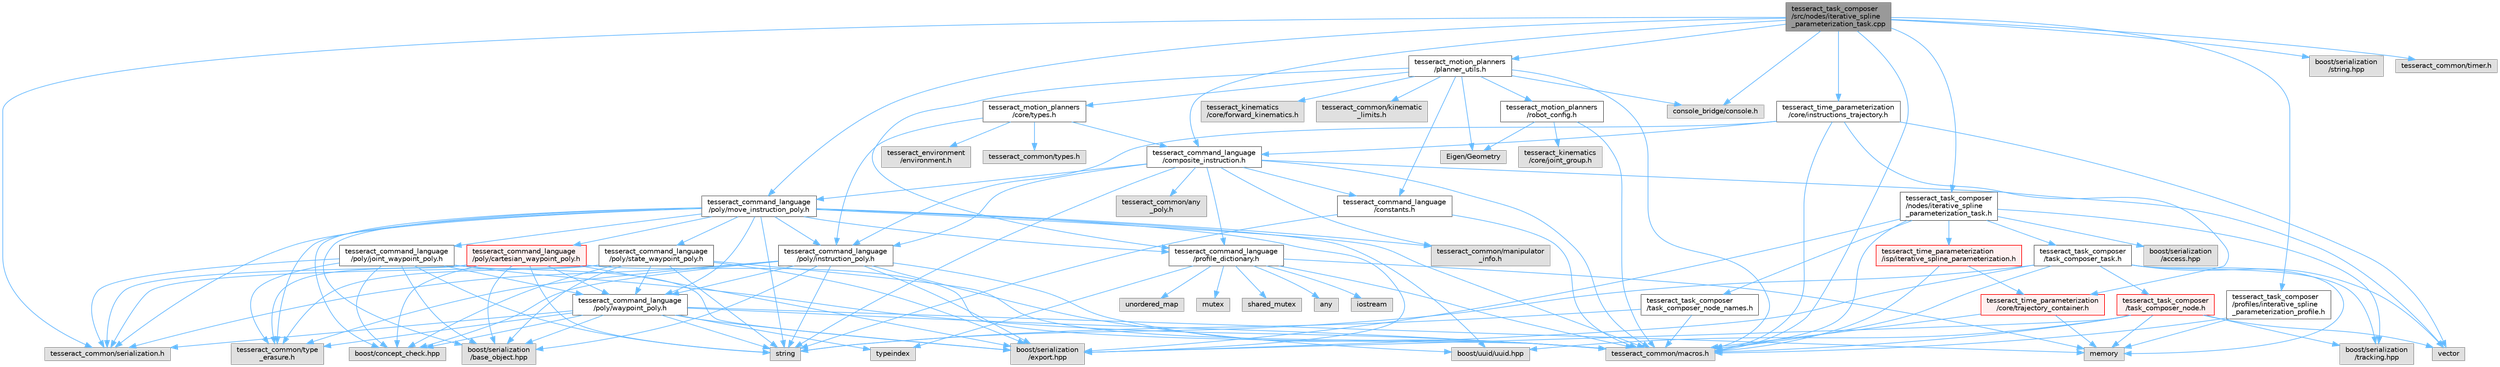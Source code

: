 digraph "tesseract_task_composer/src/nodes/iterative_spline_parameterization_task.cpp"
{
 // LATEX_PDF_SIZE
  bgcolor="transparent";
  edge [fontname=Helvetica,fontsize=10,labelfontname=Helvetica,labelfontsize=10];
  node [fontname=Helvetica,fontsize=10,shape=box,height=0.2,width=0.4];
  Node1 [label="tesseract_task_composer\l/src/nodes/iterative_spline\l_parameterization_task.cpp",height=0.2,width=0.4,color="gray40", fillcolor="grey60", style="filled", fontcolor="black",tooltip="Perform iterative spline time parameterization."];
  Node1 -> Node2 [color="steelblue1",style="solid"];
  Node2 [label="tesseract_common/macros.h",height=0.2,width=0.4,color="grey60", fillcolor="#E0E0E0", style="filled",tooltip=" "];
  Node1 -> Node3 [color="steelblue1",style="solid"];
  Node3 [label="console_bridge/console.h",height=0.2,width=0.4,color="grey60", fillcolor="#E0E0E0", style="filled",tooltip=" "];
  Node1 -> Node4 [color="steelblue1",style="solid"];
  Node4 [label="boost/serialization\l/string.hpp",height=0.2,width=0.4,color="grey60", fillcolor="#E0E0E0", style="filled",tooltip=" "];
  Node1 -> Node5 [color="steelblue1",style="solid"];
  Node5 [label="tesseract_common/timer.h",height=0.2,width=0.4,color="grey60", fillcolor="#E0E0E0", style="filled",tooltip=" "];
  Node1 -> Node6 [color="steelblue1",style="solid"];
  Node6 [label="tesseract_motion_planners\l/planner_utils.h",height=0.2,width=0.4,color="grey40", fillcolor="white", style="filled",URL="$da/de3/planner__utils_8h.html",tooltip=" "];
  Node6 -> Node2 [color="steelblue1",style="solid"];
  Node6 -> Node7 [color="steelblue1",style="solid"];
  Node7 [label="Eigen/Geometry",height=0.2,width=0.4,color="grey60", fillcolor="#E0E0E0", style="filled",tooltip=" "];
  Node6 -> Node3 [color="steelblue1",style="solid"];
  Node6 -> Node8 [color="steelblue1",style="solid"];
  Node8 [label="tesseract_command_language\l/constants.h",height=0.2,width=0.4,color="grey40", fillcolor="white", style="filled",URL="$d2/d6f/constants_8h.html",tooltip="Containst Tesseract Command Language constants."];
  Node8 -> Node2 [color="steelblue1",style="solid"];
  Node8 -> Node9 [color="steelblue1",style="solid"];
  Node9 [label="string",height=0.2,width=0.4,color="grey60", fillcolor="#E0E0E0", style="filled",tooltip=" "];
  Node6 -> Node10 [color="steelblue1",style="solid"];
  Node10 [label="tesseract_kinematics\l/core/forward_kinematics.h",height=0.2,width=0.4,color="grey60", fillcolor="#E0E0E0", style="filled",tooltip=" "];
  Node6 -> Node11 [color="steelblue1",style="solid"];
  Node11 [label="tesseract_common/kinematic\l_limits.h",height=0.2,width=0.4,color="grey60", fillcolor="#E0E0E0", style="filled",tooltip=" "];
  Node6 -> Node12 [color="steelblue1",style="solid"];
  Node12 [label="tesseract_motion_planners\l/robot_config.h",height=0.2,width=0.4,color="grey40", fillcolor="white", style="filled",URL="$d2/d80/robot__config_8h.html",tooltip=" "];
  Node12 -> Node2 [color="steelblue1",style="solid"];
  Node12 -> Node7 [color="steelblue1",style="solid"];
  Node12 -> Node13 [color="steelblue1",style="solid"];
  Node13 [label="tesseract_kinematics\l/core/joint_group.h",height=0.2,width=0.4,color="grey60", fillcolor="#E0E0E0", style="filled",tooltip=" "];
  Node6 -> Node14 [color="steelblue1",style="solid"];
  Node14 [label="tesseract_motion_planners\l/core/types.h",height=0.2,width=0.4,color="grey40", fillcolor="white", style="filled",URL="$d1/d6d/tesseract__motion__planners_2core_2include_2tesseract__motion__planners_2core_2types_8h.html",tooltip=" "];
  Node14 -> Node15 [color="steelblue1",style="solid"];
  Node15 [label="tesseract_environment\l/environment.h",height=0.2,width=0.4,color="grey60", fillcolor="#E0E0E0", style="filled",tooltip=" "];
  Node14 -> Node16 [color="steelblue1",style="solid"];
  Node16 [label="tesseract_common/types.h",height=0.2,width=0.4,color="grey60", fillcolor="#E0E0E0", style="filled",tooltip=" "];
  Node14 -> Node17 [color="steelblue1",style="solid"];
  Node17 [label="tesseract_command_language\l/poly/instruction_poly.h",height=0.2,width=0.4,color="grey40", fillcolor="white", style="filled",URL="$d1/db1/instruction__poly_8h.html",tooltip=" "];
  Node17 -> Node2 [color="steelblue1",style="solid"];
  Node17 -> Node9 [color="steelblue1",style="solid"];
  Node17 -> Node18 [color="steelblue1",style="solid"];
  Node18 [label="boost/serialization\l/base_object.hpp",height=0.2,width=0.4,color="grey60", fillcolor="#E0E0E0", style="filled",tooltip=" "];
  Node17 -> Node19 [color="steelblue1",style="solid"];
  Node19 [label="boost/serialization\l/export.hpp",height=0.2,width=0.4,color="grey60", fillcolor="#E0E0E0", style="filled",tooltip=" "];
  Node17 -> Node20 [color="steelblue1",style="solid"];
  Node20 [label="boost/concept_check.hpp",height=0.2,width=0.4,color="grey60", fillcolor="#E0E0E0", style="filled",tooltip=" "];
  Node17 -> Node21 [color="steelblue1",style="solid"];
  Node21 [label="boost/uuid/uuid.hpp",height=0.2,width=0.4,color="grey60", fillcolor="#E0E0E0", style="filled",tooltip=" "];
  Node17 -> Node22 [color="steelblue1",style="solid"];
  Node22 [label="tesseract_command_language\l/poly/waypoint_poly.h",height=0.2,width=0.4,color="grey40", fillcolor="white", style="filled",URL="$d3/dc4/waypoint__poly_8h.html",tooltip=" "];
  Node22 -> Node2 [color="steelblue1",style="solid"];
  Node22 -> Node23 [color="steelblue1",style="solid"];
  Node23 [label="memory",height=0.2,width=0.4,color="grey60", fillcolor="#E0E0E0", style="filled",tooltip=" "];
  Node22 -> Node9 [color="steelblue1",style="solid"];
  Node22 -> Node24 [color="steelblue1",style="solid"];
  Node24 [label="typeindex",height=0.2,width=0.4,color="grey60", fillcolor="#E0E0E0", style="filled",tooltip=" "];
  Node22 -> Node18 [color="steelblue1",style="solid"];
  Node22 -> Node19 [color="steelblue1",style="solid"];
  Node22 -> Node20 [color="steelblue1",style="solid"];
  Node22 -> Node25 [color="steelblue1",style="solid"];
  Node25 [label="tesseract_common/serialization.h",height=0.2,width=0.4,color="grey60", fillcolor="#E0E0E0", style="filled",tooltip=" "];
  Node22 -> Node26 [color="steelblue1",style="solid"];
  Node26 [label="tesseract_common/type\l_erasure.h",height=0.2,width=0.4,color="grey60", fillcolor="#E0E0E0", style="filled",tooltip=" "];
  Node17 -> Node25 [color="steelblue1",style="solid"];
  Node17 -> Node26 [color="steelblue1",style="solid"];
  Node14 -> Node27 [color="steelblue1",style="solid"];
  Node27 [label="tesseract_command_language\l/composite_instruction.h",height=0.2,width=0.4,color="grey40", fillcolor="white", style="filled",URL="$d5/df7/composite__instruction_8h.html",tooltip=" "];
  Node27 -> Node2 [color="steelblue1",style="solid"];
  Node27 -> Node28 [color="steelblue1",style="solid"];
  Node28 [label="vector",height=0.2,width=0.4,color="grey60", fillcolor="#E0E0E0", style="filled",tooltip=" "];
  Node27 -> Node9 [color="steelblue1",style="solid"];
  Node27 -> Node17 [color="steelblue1",style="solid"];
  Node27 -> Node29 [color="steelblue1",style="solid"];
  Node29 [label="tesseract_command_language\l/poly/move_instruction_poly.h",height=0.2,width=0.4,color="grey40", fillcolor="white", style="filled",URL="$dc/df1/move__instruction__poly_8h.html",tooltip="The move instruction interface."];
  Node29 -> Node2 [color="steelblue1",style="solid"];
  Node29 -> Node9 [color="steelblue1",style="solid"];
  Node29 -> Node18 [color="steelblue1",style="solid"];
  Node29 -> Node19 [color="steelblue1",style="solid"];
  Node29 -> Node20 [color="steelblue1",style="solid"];
  Node29 -> Node21 [color="steelblue1",style="solid"];
  Node29 -> Node17 [color="steelblue1",style="solid"];
  Node29 -> Node30 [color="steelblue1",style="solid"];
  Node30 [label="tesseract_command_language\l/poly/cartesian_waypoint_poly.h",height=0.2,width=0.4,color="red", fillcolor="#FFF0F0", style="filled",URL="$d7/df9/cartesian__waypoint__poly_8h.html",tooltip="The cartesian waypoint interface."];
  Node30 -> Node2 [color="steelblue1",style="solid"];
  Node30 -> Node9 [color="steelblue1",style="solid"];
  Node30 -> Node18 [color="steelblue1",style="solid"];
  Node30 -> Node19 [color="steelblue1",style="solid"];
  Node30 -> Node20 [color="steelblue1",style="solid"];
  Node30 -> Node22 [color="steelblue1",style="solid"];
  Node30 -> Node25 [color="steelblue1",style="solid"];
  Node30 -> Node26 [color="steelblue1",style="solid"];
  Node29 -> Node32 [color="steelblue1",style="solid"];
  Node32 [label="tesseract_command_language\l/poly/joint_waypoint_poly.h",height=0.2,width=0.4,color="grey40", fillcolor="white", style="filled",URL="$d1/d66/joint__waypoint__poly_8h.html",tooltip="The joint waypoint interface."];
  Node32 -> Node2 [color="steelblue1",style="solid"];
  Node32 -> Node9 [color="steelblue1",style="solid"];
  Node32 -> Node18 [color="steelblue1",style="solid"];
  Node32 -> Node19 [color="steelblue1",style="solid"];
  Node32 -> Node20 [color="steelblue1",style="solid"];
  Node32 -> Node22 [color="steelblue1",style="solid"];
  Node32 -> Node25 [color="steelblue1",style="solid"];
  Node32 -> Node26 [color="steelblue1",style="solid"];
  Node29 -> Node33 [color="steelblue1",style="solid"];
  Node33 [label="tesseract_command_language\l/poly/state_waypoint_poly.h",height=0.2,width=0.4,color="grey40", fillcolor="white", style="filled",URL="$d7/d22/state__waypoint__poly_8h.html",tooltip="The state waypoint interface."];
  Node33 -> Node2 [color="steelblue1",style="solid"];
  Node33 -> Node9 [color="steelblue1",style="solid"];
  Node33 -> Node18 [color="steelblue1",style="solid"];
  Node33 -> Node19 [color="steelblue1",style="solid"];
  Node33 -> Node20 [color="steelblue1",style="solid"];
  Node33 -> Node22 [color="steelblue1",style="solid"];
  Node33 -> Node25 [color="steelblue1",style="solid"];
  Node33 -> Node26 [color="steelblue1",style="solid"];
  Node29 -> Node22 [color="steelblue1",style="solid"];
  Node29 -> Node34 [color="steelblue1",style="solid"];
  Node34 [label="tesseract_command_language\l/profile_dictionary.h",height=0.2,width=0.4,color="grey40", fillcolor="white", style="filled",URL="$dd/dd6/profile__dictionary_8h.html",tooltip="This is a profile dictionary for storing all profiles."];
  Node34 -> Node2 [color="steelblue1",style="solid"];
  Node34 -> Node35 [color="steelblue1",style="solid"];
  Node35 [label="any",height=0.2,width=0.4,color="grey60", fillcolor="#E0E0E0", style="filled",tooltip=" "];
  Node34 -> Node36 [color="steelblue1",style="solid"];
  Node36 [label="iostream",height=0.2,width=0.4,color="grey60", fillcolor="#E0E0E0", style="filled",tooltip=" "];
  Node34 -> Node24 [color="steelblue1",style="solid"];
  Node34 -> Node37 [color="steelblue1",style="solid"];
  Node37 [label="unordered_map",height=0.2,width=0.4,color="grey60", fillcolor="#E0E0E0", style="filled",tooltip=" "];
  Node34 -> Node23 [color="steelblue1",style="solid"];
  Node34 -> Node38 [color="steelblue1",style="solid"];
  Node38 [label="mutex",height=0.2,width=0.4,color="grey60", fillcolor="#E0E0E0", style="filled",tooltip=" "];
  Node34 -> Node39 [color="steelblue1",style="solid"];
  Node39 [label="shared_mutex",height=0.2,width=0.4,color="grey60", fillcolor="#E0E0E0", style="filled",tooltip=" "];
  Node29 -> Node40 [color="steelblue1",style="solid"];
  Node40 [label="tesseract_common/manipulator\l_info.h",height=0.2,width=0.4,color="grey60", fillcolor="#E0E0E0", style="filled",tooltip=" "];
  Node29 -> Node25 [color="steelblue1",style="solid"];
  Node29 -> Node26 [color="steelblue1",style="solid"];
  Node27 -> Node8 [color="steelblue1",style="solid"];
  Node27 -> Node34 [color="steelblue1",style="solid"];
  Node27 -> Node40 [color="steelblue1",style="solid"];
  Node27 -> Node41 [color="steelblue1",style="solid"];
  Node41 [label="tesseract_common/any\l_poly.h",height=0.2,width=0.4,color="grey60", fillcolor="#E0E0E0", style="filled",tooltip=" "];
  Node6 -> Node34 [color="steelblue1",style="solid"];
  Node1 -> Node42 [color="steelblue1",style="solid"];
  Node42 [label="tesseract_task_composer\l/nodes/iterative_spline\l_parameterization_task.h",height=0.2,width=0.4,color="grey40", fillcolor="white", style="filled",URL="$d3/db1/iterative__spline__parameterization__task_8h.html",tooltip="Perform iterative spline time parameterization."];
  Node42 -> Node2 [color="steelblue1",style="solid"];
  Node42 -> Node43 [color="steelblue1",style="solid"];
  Node43 [label="boost/serialization\l/access.hpp",height=0.2,width=0.4,color="grey60", fillcolor="#E0E0E0", style="filled",tooltip=" "];
  Node42 -> Node44 [color="steelblue1",style="solid"];
  Node44 [label="tesseract_task_composer\l/task_composer_task.h",height=0.2,width=0.4,color="grey40", fillcolor="white", style="filled",URL="$da/d71/task__composer__task_8h.html",tooltip="A task in the pipeline."];
  Node44 -> Node2 [color="steelblue1",style="solid"];
  Node44 -> Node9 [color="steelblue1",style="solid"];
  Node44 -> Node28 [color="steelblue1",style="solid"];
  Node44 -> Node23 [color="steelblue1",style="solid"];
  Node44 -> Node45 [color="steelblue1",style="solid"];
  Node45 [label="tesseract_task_composer\l/task_composer_node.h",height=0.2,width=0.4,color="red", fillcolor="#FFF0F0", style="filled",URL="$da/dbe/task__composer__node_8h.html",tooltip="A node in the pipeline."];
  Node45 -> Node2 [color="steelblue1",style="solid"];
  Node45 -> Node23 [color="steelblue1",style="solid"];
  Node45 -> Node28 [color="steelblue1",style="solid"];
  Node45 -> Node21 [color="steelblue1",style="solid"];
  Node45 -> Node19 [color="steelblue1",style="solid"];
  Node45 -> Node49 [color="steelblue1",style="solid"];
  Node49 [label="boost/serialization\l/tracking.hpp",height=0.2,width=0.4,color="grey60", fillcolor="#E0E0E0", style="filled",tooltip=" "];
  Node44 -> Node19 [color="steelblue1",style="solid"];
  Node44 -> Node49 [color="steelblue1",style="solid"];
  Node42 -> Node53 [color="steelblue1",style="solid"];
  Node53 [label="tesseract_task_composer\l/task_composer_node_names.h",height=0.2,width=0.4,color="grey40", fillcolor="white", style="filled",URL="$d3/da7/task__composer__node__names_8h.html",tooltip="Contains default node names."];
  Node53 -> Node2 [color="steelblue1",style="solid"];
  Node53 -> Node9 [color="steelblue1",style="solid"];
  Node42 -> Node54 [color="steelblue1",style="solid"];
  Node54 [label="tesseract_time_parameterization\l/isp/iterative_spline_parameterization.h",height=0.2,width=0.4,color="red", fillcolor="#FFF0F0", style="filled",URL="$d3/d2c/iterative__spline__parameterization_8h.html",tooltip=" "];
  Node54 -> Node2 [color="steelblue1",style="solid"];
  Node54 -> Node56 [color="steelblue1",style="solid"];
  Node56 [label="tesseract_time_parameterization\l/core/trajectory_container.h",height=0.2,width=0.4,color="red", fillcolor="#FFF0F0", style="filled",URL="$d5/de8/trajectory__container_8h.html",tooltip="Creates an interface for contaning different trajectory data structures."];
  Node56 -> Node2 [color="steelblue1",style="solid"];
  Node56 -> Node23 [color="steelblue1",style="solid"];
  Node42 -> Node19 [color="steelblue1",style="solid"];
  Node42 -> Node49 [color="steelblue1",style="solid"];
  Node1 -> Node57 [color="steelblue1",style="solid"];
  Node57 [label="tesseract_task_composer\l/profiles/interative_spline\l_parameterization_profile.h",height=0.2,width=0.4,color="grey40", fillcolor="white", style="filled",URL="$d4/da4/interative__spline__parameterization__profile_8h.html",tooltip=" "];
  Node57 -> Node2 [color="steelblue1",style="solid"];
  Node57 -> Node23 [color="steelblue1",style="solid"];
  Node1 -> Node27 [color="steelblue1",style="solid"];
  Node1 -> Node29 [color="steelblue1",style="solid"];
  Node1 -> Node58 [color="steelblue1",style="solid"];
  Node58 [label="tesseract_time_parameterization\l/core/instructions_trajectory.h",height=0.2,width=0.4,color="grey40", fillcolor="white", style="filled",URL="$d2/d7a/instructions__trajectory_8h.html",tooltip="Trajectory Container implementation for command language instructions."];
  Node58 -> Node2 [color="steelblue1",style="solid"];
  Node58 -> Node28 [color="steelblue1",style="solid"];
  Node58 -> Node56 [color="steelblue1",style="solid"];
  Node58 -> Node17 [color="steelblue1",style="solid"];
  Node58 -> Node27 [color="steelblue1",style="solid"];
  Node1 -> Node25 [color="steelblue1",style="solid"];
}
